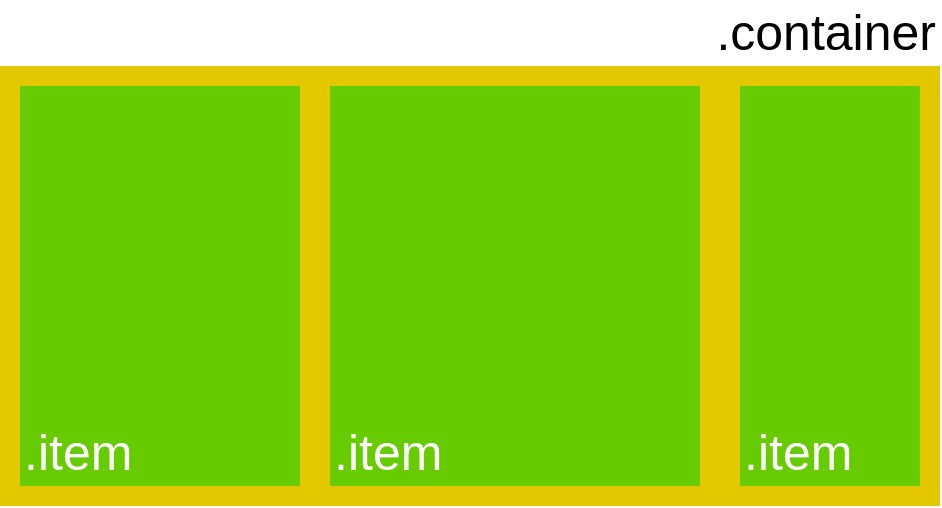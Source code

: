 <mxfile version="14.9.6" type="device"><diagram id="I2SFjyV2ewUqYe51V2su" name="페이지-1"><mxGraphModel dx="1086" dy="966" grid="1" gridSize="10" guides="1" tooltips="1" connect="1" arrows="1" fold="1" page="1" pageScale="1" pageWidth="827" pageHeight="1169" math="0" shadow="0"><root><mxCell id="0"/><mxCell id="1" parent="0"/><mxCell id="_MA7AVEFpHrMa7s2VPlD-1" value=".container" style="rounded=0;whiteSpace=wrap;html=1;fillColor=#e3c800;fontColor=#000000;strokeColor=none;labelPosition=center;verticalLabelPosition=top;align=right;verticalAlign=bottom;fontSize=25;" vertex="1" parent="1"><mxGeometry x="60" y="90" width="470" height="220" as="geometry"/></mxCell><mxCell id="_MA7AVEFpHrMa7s2VPlD-2" value=".item" style="rounded=0;whiteSpace=wrap;html=1;fontColor=#ffffff;strokeColor=none;fillColor=#66CC00;verticalAlign=bottom;align=left;fontSize=25;" vertex="1" parent="1"><mxGeometry x="70" y="100" width="140" height="200" as="geometry"/></mxCell><mxCell id="_MA7AVEFpHrMa7s2VPlD-5" value=".item" style="rounded=0;whiteSpace=wrap;html=1;fontColor=#ffffff;strokeColor=none;fillColor=#66CC00;verticalAlign=bottom;align=left;fontSize=25;" vertex="1" parent="1"><mxGeometry x="225" y="100" width="185" height="200" as="geometry"/></mxCell><mxCell id="_MA7AVEFpHrMa7s2VPlD-6" value=".item" style="rounded=0;whiteSpace=wrap;html=1;fontColor=#ffffff;strokeColor=none;fillColor=#66CC00;verticalAlign=bottom;align=left;fontSize=25;" vertex="1" parent="1"><mxGeometry x="430" y="100" width="90" height="200" as="geometry"/></mxCell></root></mxGraphModel></diagram></mxfile>